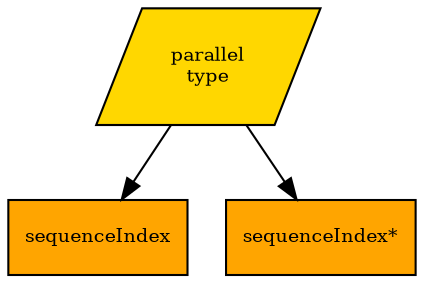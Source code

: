 digraph pastafarianism {
ordering=out;
graph [fontname="times-roman"];
node [fontname="times-roman"];
edge [fontname="times-roman"];
parallel [fillcolor=gold, fontcolor=black, fontsize=9, label="parallel\ntype", shape=parallelogram, style=filled];
sequenceIndex [fillcolor=orange, fontcolor=black, fontsize=9, label=sequenceIndex, shape=box, style=filled];
parallel -> sequenceIndex;
"sequenceIndex*" [fillcolor=orange, fontcolor=black, fontsize=9, label="sequenceIndex*", shape=box, style=filled];
parallel -> "sequenceIndex*";
}

